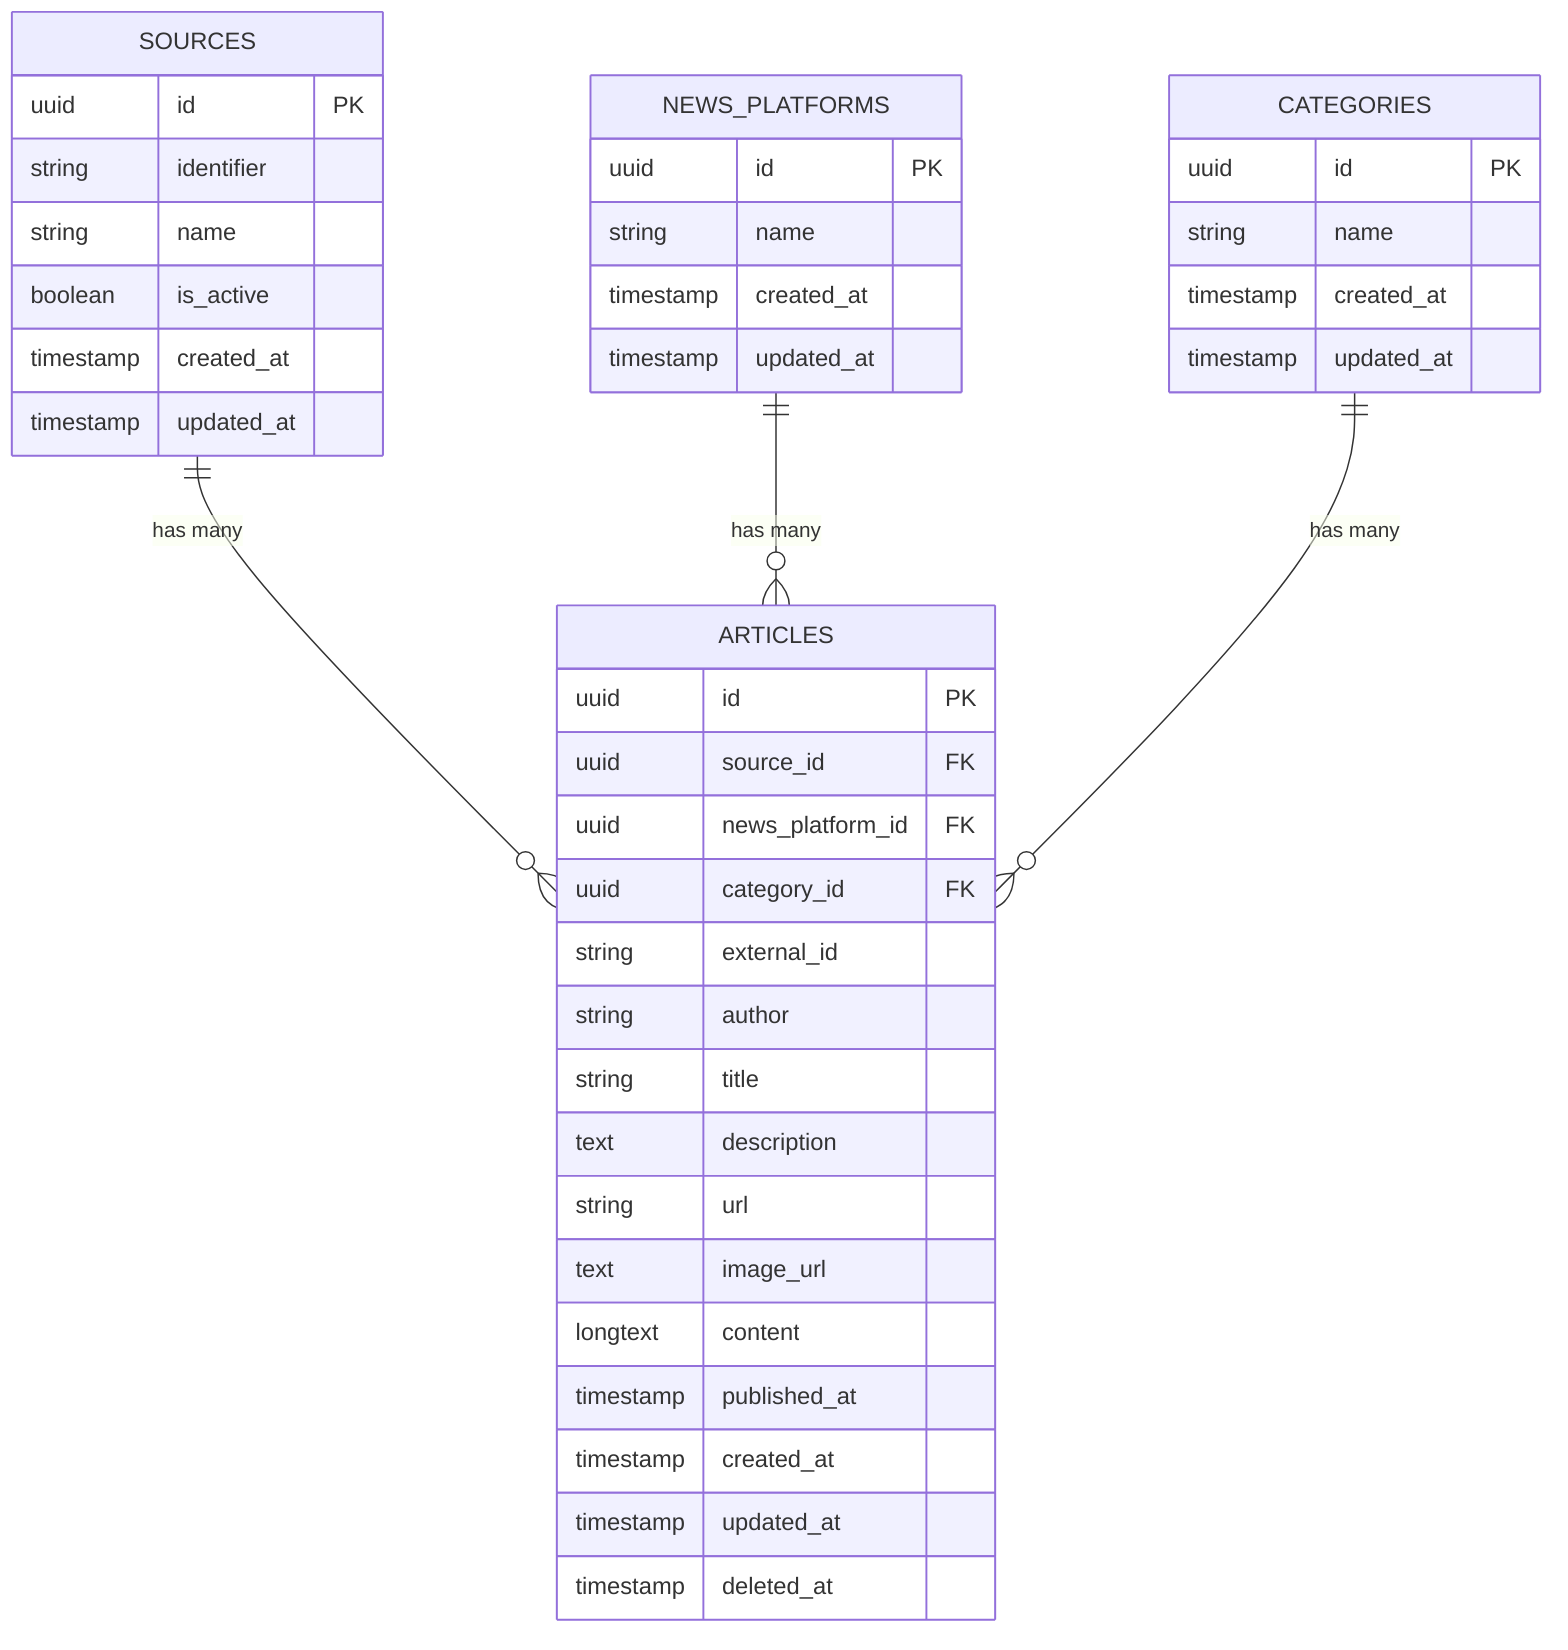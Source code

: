erDiagram
    SOURCES {
        uuid id PK
        string identifier
        string name
        boolean is_active
        timestamp created_at
        timestamp updated_at
    }

    NEWS_PLATFORMS {
        uuid id PK
        string name
        timestamp created_at
        timestamp updated_at
    }

    CATEGORIES {
        uuid id PK
        string name
        timestamp created_at
        timestamp updated_at
    }

    ARTICLES {
        uuid id PK
        uuid source_id FK
        uuid news_platform_id FK
        uuid category_id FK
        string external_id
        string author
        string title
        text description
        string url
        text image_url
        longtext content
        timestamp published_at
        timestamp created_at
        timestamp updated_at
        timestamp deleted_at
    }

    SOURCES ||--o{ ARTICLES : "has many"
    NEWS_PLATFORMS ||--o{ ARTICLES : "has many"
    CATEGORIES ||--o{ ARTICLES : "has many"
